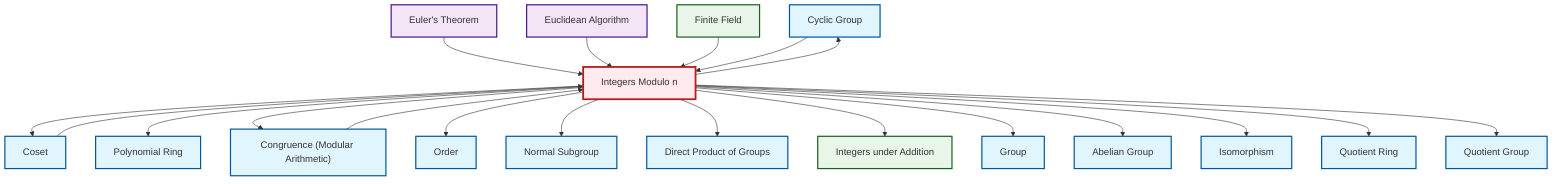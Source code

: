 graph TD
    classDef definition fill:#e1f5fe,stroke:#01579b,stroke-width:2px
    classDef theorem fill:#f3e5f5,stroke:#4a148c,stroke-width:2px
    classDef axiom fill:#fff3e0,stroke:#e65100,stroke-width:2px
    classDef example fill:#e8f5e9,stroke:#1b5e20,stroke-width:2px
    classDef current fill:#ffebee,stroke:#b71c1c,stroke-width:3px
    def-cyclic-group["Cyclic Group"]:::definition
    def-polynomial-ring["Polynomial Ring"]:::definition
    ex-finite-field["Finite Field"]:::example
    def-coset["Coset"]:::definition
    def-direct-product["Direct Product of Groups"]:::definition
    def-group["Group"]:::definition
    def-isomorphism["Isomorphism"]:::definition
    def-order["Order"]:::definition
    def-quotient-group["Quotient Group"]:::definition
    def-congruence["Congruence (Modular Arithmetic)"]:::definition
    def-quotient-ring["Quotient Ring"]:::definition
    thm-euclidean-algorithm["Euclidean Algorithm"]:::theorem
    ex-integers-addition["Integers under Addition"]:::example
    def-abelian-group["Abelian Group"]:::definition
    ex-quotient-integers-mod-n["Integers Modulo n"]:::example
    def-normal-subgroup["Normal Subgroup"]:::definition
    thm-euler["Euler's Theorem"]:::theorem
    ex-quotient-integers-mod-n --> def-coset
    ex-quotient-integers-mod-n --> def-polynomial-ring
    ex-quotient-integers-mod-n --> def-congruence
    ex-quotient-integers-mod-n --> def-cyclic-group
    ex-quotient-integers-mod-n --> def-order
    thm-euler --> ex-quotient-integers-mod-n
    def-coset --> ex-quotient-integers-mod-n
    ex-quotient-integers-mod-n --> def-normal-subgroup
    ex-quotient-integers-mod-n --> def-direct-product
    ex-quotient-integers-mod-n --> ex-integers-addition
    thm-euclidean-algorithm --> ex-quotient-integers-mod-n
    ex-finite-field --> ex-quotient-integers-mod-n
    ex-quotient-integers-mod-n --> def-group
    def-congruence --> ex-quotient-integers-mod-n
    ex-quotient-integers-mod-n --> def-abelian-group
    def-cyclic-group --> ex-quotient-integers-mod-n
    ex-quotient-integers-mod-n --> def-isomorphism
    ex-quotient-integers-mod-n --> def-quotient-ring
    ex-quotient-integers-mod-n --> def-quotient-group
    class ex-quotient-integers-mod-n current